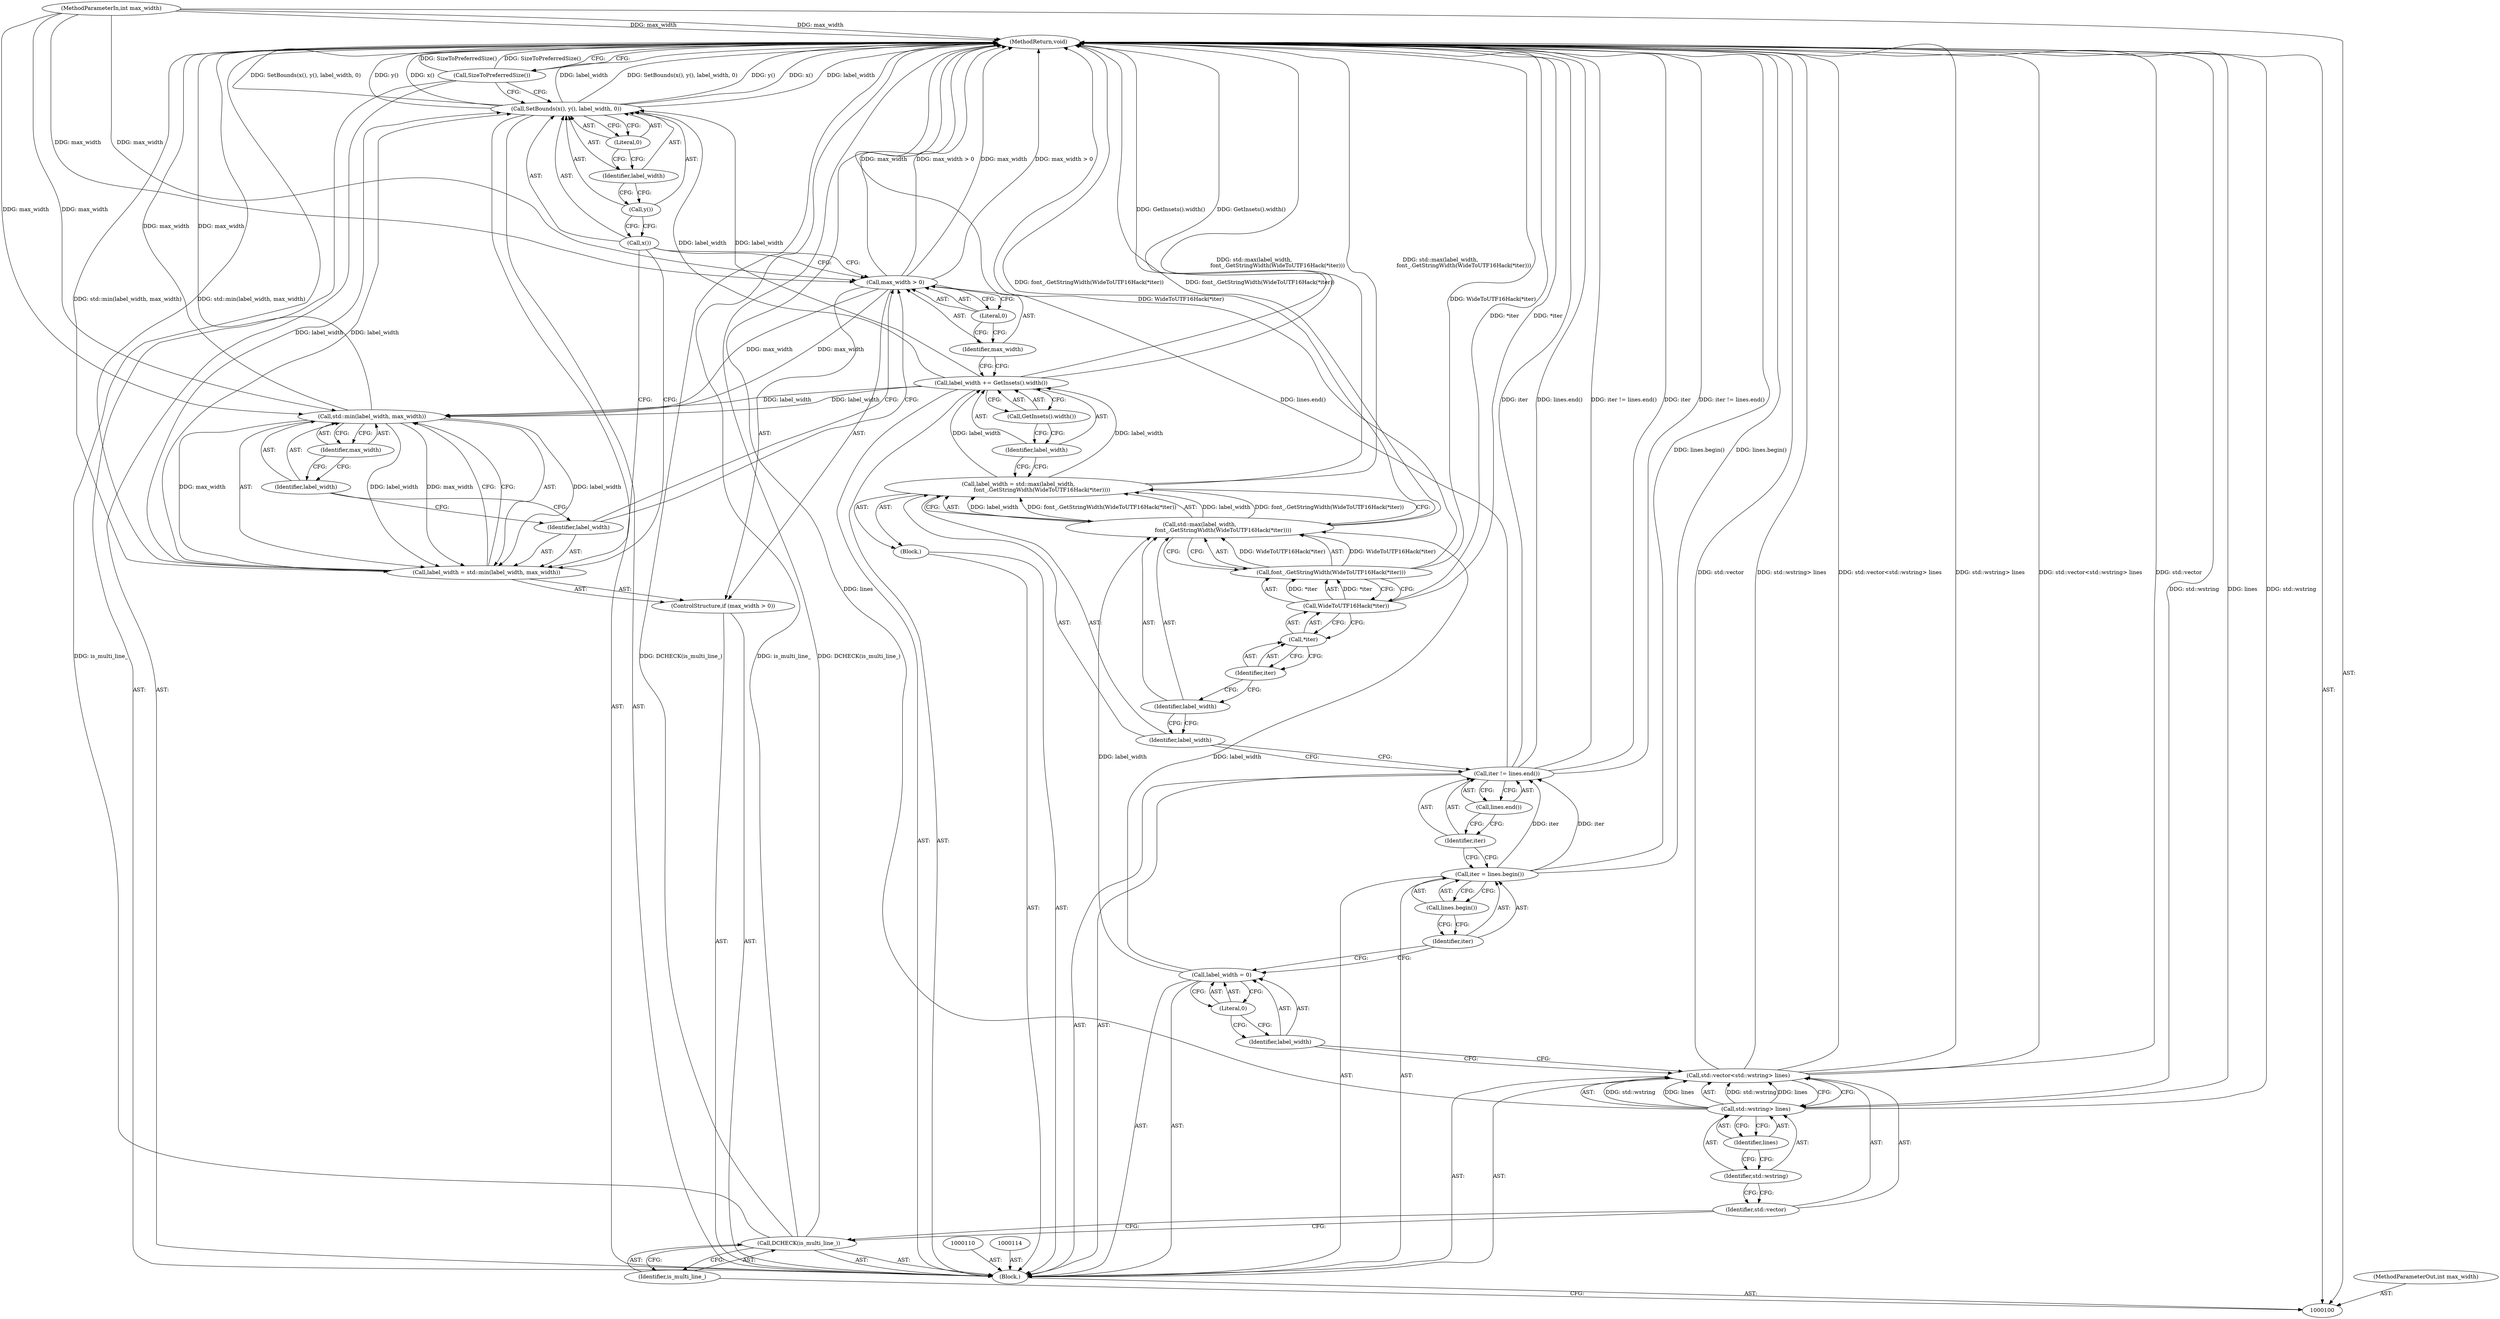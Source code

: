 digraph "1_Chrome_dabd6f450e9594a8962ef6f79447a8bfdc1c9f05_0" {
"1000148" [label="(MethodReturn,void)"];
"1000101" [label="(MethodParameterIn,int max_width)"];
"1000230" [label="(MethodParameterOut,int max_width)"];
"1000102" [label="(Block,)"];
"1000124" [label="(Call,std::max(label_width,\n                           font_.GetStringWidth(WideToUTF16Hack(*iter))))"];
"1000125" [label="(Identifier,label_width)"];
"1000122" [label="(Call,label_width = std::max(label_width,\n                           font_.GetStringWidth(WideToUTF16Hack(*iter))))"];
"1000123" [label="(Identifier,label_width)"];
"1000126" [label="(Call,font_.GetStringWidth(WideToUTF16Hack(*iter)))"];
"1000127" [label="(Call,WideToUTF16Hack(*iter))"];
"1000128" [label="(Call,*iter)"];
"1000129" [label="(Identifier,iter)"];
"1000132" [label="(Call,GetInsets().width())"];
"1000130" [label="(Call,label_width += GetInsets().width())"];
"1000131" [label="(Identifier,label_width)"];
"1000136" [label="(Literal,0)"];
"1000133" [label="(ControlStructure,if (max_width > 0))"];
"1000134" [label="(Call,max_width > 0)"];
"1000135" [label="(Identifier,max_width)"];
"1000139" [label="(Call,std::min(label_width, max_width))"];
"1000140" [label="(Identifier,label_width)"];
"1000137" [label="(Call,label_width = std::min(label_width, max_width))"];
"1000138" [label="(Identifier,label_width)"];
"1000141" [label="(Identifier,max_width)"];
"1000143" [label="(Call,x())"];
"1000144" [label="(Call,y())"];
"1000142" [label="(Call,SetBounds(x(), y(), label_width, 0))"];
"1000145" [label="(Identifier,label_width)"];
"1000146" [label="(Literal,0)"];
"1000104" [label="(Identifier,is_multi_line_)"];
"1000103" [label="(Call,DCHECK(is_multi_line_))"];
"1000147" [label="(Call,SizeToPreferredSize())"];
"1000107" [label="(Call,std::wstring> lines)"];
"1000108" [label="(Identifier,std::wstring)"];
"1000105" [label="(Call,std::vector<std::wstring> lines)"];
"1000106" [label="(Identifier,std::vector)"];
"1000109" [label="(Identifier,lines)"];
"1000113" [label="(Literal,0)"];
"1000111" [label="(Call,label_width = 0)"];
"1000112" [label="(Identifier,label_width)"];
"1000115" [label="(Call,iter = lines.begin())"];
"1000116" [label="(Identifier,iter)"];
"1000117" [label="(Call,lines.begin())"];
"1000120" [label="(Call,lines.end())"];
"1000121" [label="(Block,)"];
"1000118" [label="(Call,iter != lines.end())"];
"1000119" [label="(Identifier,iter)"];
"1000148" -> "1000100"  [label="AST: "];
"1000148" -> "1000147"  [label="CFG: "];
"1000115" -> "1000148"  [label="DDG: lines.begin()"];
"1000142" -> "1000148"  [label="DDG: SetBounds(x(), y(), label_width, 0)"];
"1000142" -> "1000148"  [label="DDG: y()"];
"1000142" -> "1000148"  [label="DDG: x()"];
"1000142" -> "1000148"  [label="DDG: label_width"];
"1000107" -> "1000148"  [label="DDG: std::wstring"];
"1000107" -> "1000148"  [label="DDG: lines"];
"1000105" -> "1000148"  [label="DDG: std::wstring> lines"];
"1000105" -> "1000148"  [label="DDG: std::vector<std::wstring> lines"];
"1000105" -> "1000148"  [label="DDG: std::vector"];
"1000103" -> "1000148"  [label="DDG: is_multi_line_"];
"1000103" -> "1000148"  [label="DDG: DCHECK(is_multi_line_)"];
"1000126" -> "1000148"  [label="DDG: WideToUTF16Hack(*iter)"];
"1000118" -> "1000148"  [label="DDG: iter != lines.end()"];
"1000118" -> "1000148"  [label="DDG: iter"];
"1000118" -> "1000148"  [label="DDG: lines.end()"];
"1000127" -> "1000148"  [label="DDG: *iter"];
"1000122" -> "1000148"  [label="DDG: std::max(label_width,\n                           font_.GetStringWidth(WideToUTF16Hack(*iter)))"];
"1000124" -> "1000148"  [label="DDG: font_.GetStringWidth(WideToUTF16Hack(*iter))"];
"1000130" -> "1000148"  [label="DDG: GetInsets().width()"];
"1000139" -> "1000148"  [label="DDG: max_width"];
"1000137" -> "1000148"  [label="DDG: std::min(label_width, max_width)"];
"1000134" -> "1000148"  [label="DDG: max_width > 0"];
"1000134" -> "1000148"  [label="DDG: max_width"];
"1000101" -> "1000148"  [label="DDG: max_width"];
"1000147" -> "1000148"  [label="DDG: SizeToPreferredSize()"];
"1000101" -> "1000100"  [label="AST: "];
"1000101" -> "1000148"  [label="DDG: max_width"];
"1000101" -> "1000134"  [label="DDG: max_width"];
"1000101" -> "1000139"  [label="DDG: max_width"];
"1000230" -> "1000100"  [label="AST: "];
"1000102" -> "1000100"  [label="AST: "];
"1000103" -> "1000102"  [label="AST: "];
"1000105" -> "1000102"  [label="AST: "];
"1000110" -> "1000102"  [label="AST: "];
"1000111" -> "1000102"  [label="AST: "];
"1000114" -> "1000102"  [label="AST: "];
"1000115" -> "1000102"  [label="AST: "];
"1000118" -> "1000102"  [label="AST: "];
"1000121" -> "1000102"  [label="AST: "];
"1000130" -> "1000102"  [label="AST: "];
"1000133" -> "1000102"  [label="AST: "];
"1000142" -> "1000102"  [label="AST: "];
"1000147" -> "1000102"  [label="AST: "];
"1000124" -> "1000122"  [label="AST: "];
"1000124" -> "1000126"  [label="CFG: "];
"1000125" -> "1000124"  [label="AST: "];
"1000126" -> "1000124"  [label="AST: "];
"1000122" -> "1000124"  [label="CFG: "];
"1000124" -> "1000148"  [label="DDG: font_.GetStringWidth(WideToUTF16Hack(*iter))"];
"1000124" -> "1000122"  [label="DDG: label_width"];
"1000124" -> "1000122"  [label="DDG: font_.GetStringWidth(WideToUTF16Hack(*iter))"];
"1000111" -> "1000124"  [label="DDG: label_width"];
"1000126" -> "1000124"  [label="DDG: WideToUTF16Hack(*iter)"];
"1000125" -> "1000124"  [label="AST: "];
"1000125" -> "1000123"  [label="CFG: "];
"1000129" -> "1000125"  [label="CFG: "];
"1000122" -> "1000121"  [label="AST: "];
"1000122" -> "1000124"  [label="CFG: "];
"1000123" -> "1000122"  [label="AST: "];
"1000124" -> "1000122"  [label="AST: "];
"1000131" -> "1000122"  [label="CFG: "];
"1000122" -> "1000148"  [label="DDG: std::max(label_width,\n                           font_.GetStringWidth(WideToUTF16Hack(*iter)))"];
"1000124" -> "1000122"  [label="DDG: label_width"];
"1000124" -> "1000122"  [label="DDG: font_.GetStringWidth(WideToUTF16Hack(*iter))"];
"1000122" -> "1000130"  [label="DDG: label_width"];
"1000123" -> "1000122"  [label="AST: "];
"1000123" -> "1000118"  [label="CFG: "];
"1000125" -> "1000123"  [label="CFG: "];
"1000126" -> "1000124"  [label="AST: "];
"1000126" -> "1000127"  [label="CFG: "];
"1000127" -> "1000126"  [label="AST: "];
"1000124" -> "1000126"  [label="CFG: "];
"1000126" -> "1000148"  [label="DDG: WideToUTF16Hack(*iter)"];
"1000126" -> "1000124"  [label="DDG: WideToUTF16Hack(*iter)"];
"1000127" -> "1000126"  [label="DDG: *iter"];
"1000127" -> "1000126"  [label="AST: "];
"1000127" -> "1000128"  [label="CFG: "];
"1000128" -> "1000127"  [label="AST: "];
"1000126" -> "1000127"  [label="CFG: "];
"1000127" -> "1000148"  [label="DDG: *iter"];
"1000127" -> "1000126"  [label="DDG: *iter"];
"1000128" -> "1000127"  [label="AST: "];
"1000128" -> "1000129"  [label="CFG: "];
"1000129" -> "1000128"  [label="AST: "];
"1000127" -> "1000128"  [label="CFG: "];
"1000129" -> "1000128"  [label="AST: "];
"1000129" -> "1000125"  [label="CFG: "];
"1000128" -> "1000129"  [label="CFG: "];
"1000132" -> "1000130"  [label="AST: "];
"1000132" -> "1000131"  [label="CFG: "];
"1000130" -> "1000132"  [label="CFG: "];
"1000130" -> "1000102"  [label="AST: "];
"1000130" -> "1000132"  [label="CFG: "];
"1000131" -> "1000130"  [label="AST: "];
"1000132" -> "1000130"  [label="AST: "];
"1000135" -> "1000130"  [label="CFG: "];
"1000130" -> "1000148"  [label="DDG: GetInsets().width()"];
"1000122" -> "1000130"  [label="DDG: label_width"];
"1000130" -> "1000139"  [label="DDG: label_width"];
"1000130" -> "1000142"  [label="DDG: label_width"];
"1000131" -> "1000130"  [label="AST: "];
"1000131" -> "1000122"  [label="CFG: "];
"1000132" -> "1000131"  [label="CFG: "];
"1000136" -> "1000134"  [label="AST: "];
"1000136" -> "1000135"  [label="CFG: "];
"1000134" -> "1000136"  [label="CFG: "];
"1000133" -> "1000102"  [label="AST: "];
"1000134" -> "1000133"  [label="AST: "];
"1000137" -> "1000133"  [label="AST: "];
"1000134" -> "1000133"  [label="AST: "];
"1000134" -> "1000136"  [label="CFG: "];
"1000135" -> "1000134"  [label="AST: "];
"1000136" -> "1000134"  [label="AST: "];
"1000138" -> "1000134"  [label="CFG: "];
"1000143" -> "1000134"  [label="CFG: "];
"1000134" -> "1000148"  [label="DDG: max_width > 0"];
"1000134" -> "1000148"  [label="DDG: max_width"];
"1000101" -> "1000134"  [label="DDG: max_width"];
"1000134" -> "1000139"  [label="DDG: max_width"];
"1000135" -> "1000134"  [label="AST: "];
"1000135" -> "1000130"  [label="CFG: "];
"1000136" -> "1000135"  [label="CFG: "];
"1000139" -> "1000137"  [label="AST: "];
"1000139" -> "1000141"  [label="CFG: "];
"1000140" -> "1000139"  [label="AST: "];
"1000141" -> "1000139"  [label="AST: "];
"1000137" -> "1000139"  [label="CFG: "];
"1000139" -> "1000148"  [label="DDG: max_width"];
"1000139" -> "1000137"  [label="DDG: label_width"];
"1000139" -> "1000137"  [label="DDG: max_width"];
"1000130" -> "1000139"  [label="DDG: label_width"];
"1000134" -> "1000139"  [label="DDG: max_width"];
"1000101" -> "1000139"  [label="DDG: max_width"];
"1000140" -> "1000139"  [label="AST: "];
"1000140" -> "1000138"  [label="CFG: "];
"1000141" -> "1000140"  [label="CFG: "];
"1000137" -> "1000133"  [label="AST: "];
"1000137" -> "1000139"  [label="CFG: "];
"1000138" -> "1000137"  [label="AST: "];
"1000139" -> "1000137"  [label="AST: "];
"1000143" -> "1000137"  [label="CFG: "];
"1000137" -> "1000148"  [label="DDG: std::min(label_width, max_width)"];
"1000139" -> "1000137"  [label="DDG: label_width"];
"1000139" -> "1000137"  [label="DDG: max_width"];
"1000137" -> "1000142"  [label="DDG: label_width"];
"1000138" -> "1000137"  [label="AST: "];
"1000138" -> "1000134"  [label="CFG: "];
"1000140" -> "1000138"  [label="CFG: "];
"1000141" -> "1000139"  [label="AST: "];
"1000141" -> "1000140"  [label="CFG: "];
"1000139" -> "1000141"  [label="CFG: "];
"1000143" -> "1000142"  [label="AST: "];
"1000143" -> "1000137"  [label="CFG: "];
"1000143" -> "1000134"  [label="CFG: "];
"1000144" -> "1000143"  [label="CFG: "];
"1000144" -> "1000142"  [label="AST: "];
"1000144" -> "1000143"  [label="CFG: "];
"1000145" -> "1000144"  [label="CFG: "];
"1000142" -> "1000102"  [label="AST: "];
"1000142" -> "1000146"  [label="CFG: "];
"1000143" -> "1000142"  [label="AST: "];
"1000144" -> "1000142"  [label="AST: "];
"1000145" -> "1000142"  [label="AST: "];
"1000146" -> "1000142"  [label="AST: "];
"1000147" -> "1000142"  [label="CFG: "];
"1000142" -> "1000148"  [label="DDG: SetBounds(x(), y(), label_width, 0)"];
"1000142" -> "1000148"  [label="DDG: y()"];
"1000142" -> "1000148"  [label="DDG: x()"];
"1000142" -> "1000148"  [label="DDG: label_width"];
"1000137" -> "1000142"  [label="DDG: label_width"];
"1000130" -> "1000142"  [label="DDG: label_width"];
"1000145" -> "1000142"  [label="AST: "];
"1000145" -> "1000144"  [label="CFG: "];
"1000146" -> "1000145"  [label="CFG: "];
"1000146" -> "1000142"  [label="AST: "];
"1000146" -> "1000145"  [label="CFG: "];
"1000142" -> "1000146"  [label="CFG: "];
"1000104" -> "1000103"  [label="AST: "];
"1000104" -> "1000100"  [label="CFG: "];
"1000103" -> "1000104"  [label="CFG: "];
"1000103" -> "1000102"  [label="AST: "];
"1000103" -> "1000104"  [label="CFG: "];
"1000104" -> "1000103"  [label="AST: "];
"1000106" -> "1000103"  [label="CFG: "];
"1000103" -> "1000148"  [label="DDG: is_multi_line_"];
"1000103" -> "1000148"  [label="DDG: DCHECK(is_multi_line_)"];
"1000147" -> "1000102"  [label="AST: "];
"1000147" -> "1000142"  [label="CFG: "];
"1000148" -> "1000147"  [label="CFG: "];
"1000147" -> "1000148"  [label="DDG: SizeToPreferredSize()"];
"1000107" -> "1000105"  [label="AST: "];
"1000107" -> "1000109"  [label="CFG: "];
"1000108" -> "1000107"  [label="AST: "];
"1000109" -> "1000107"  [label="AST: "];
"1000105" -> "1000107"  [label="CFG: "];
"1000107" -> "1000148"  [label="DDG: std::wstring"];
"1000107" -> "1000148"  [label="DDG: lines"];
"1000107" -> "1000105"  [label="DDG: std::wstring"];
"1000107" -> "1000105"  [label="DDG: lines"];
"1000108" -> "1000107"  [label="AST: "];
"1000108" -> "1000106"  [label="CFG: "];
"1000109" -> "1000108"  [label="CFG: "];
"1000105" -> "1000102"  [label="AST: "];
"1000105" -> "1000107"  [label="CFG: "];
"1000106" -> "1000105"  [label="AST: "];
"1000107" -> "1000105"  [label="AST: "];
"1000112" -> "1000105"  [label="CFG: "];
"1000105" -> "1000148"  [label="DDG: std::wstring> lines"];
"1000105" -> "1000148"  [label="DDG: std::vector<std::wstring> lines"];
"1000105" -> "1000148"  [label="DDG: std::vector"];
"1000107" -> "1000105"  [label="DDG: std::wstring"];
"1000107" -> "1000105"  [label="DDG: lines"];
"1000106" -> "1000105"  [label="AST: "];
"1000106" -> "1000103"  [label="CFG: "];
"1000108" -> "1000106"  [label="CFG: "];
"1000109" -> "1000107"  [label="AST: "];
"1000109" -> "1000108"  [label="CFG: "];
"1000107" -> "1000109"  [label="CFG: "];
"1000113" -> "1000111"  [label="AST: "];
"1000113" -> "1000112"  [label="CFG: "];
"1000111" -> "1000113"  [label="CFG: "];
"1000111" -> "1000102"  [label="AST: "];
"1000111" -> "1000113"  [label="CFG: "];
"1000112" -> "1000111"  [label="AST: "];
"1000113" -> "1000111"  [label="AST: "];
"1000116" -> "1000111"  [label="CFG: "];
"1000111" -> "1000124"  [label="DDG: label_width"];
"1000112" -> "1000111"  [label="AST: "];
"1000112" -> "1000105"  [label="CFG: "];
"1000113" -> "1000112"  [label="CFG: "];
"1000115" -> "1000102"  [label="AST: "];
"1000115" -> "1000117"  [label="CFG: "];
"1000116" -> "1000115"  [label="AST: "];
"1000117" -> "1000115"  [label="AST: "];
"1000119" -> "1000115"  [label="CFG: "];
"1000115" -> "1000148"  [label="DDG: lines.begin()"];
"1000115" -> "1000118"  [label="DDG: iter"];
"1000116" -> "1000115"  [label="AST: "];
"1000116" -> "1000111"  [label="CFG: "];
"1000117" -> "1000116"  [label="CFG: "];
"1000117" -> "1000115"  [label="AST: "];
"1000117" -> "1000116"  [label="CFG: "];
"1000115" -> "1000117"  [label="CFG: "];
"1000120" -> "1000118"  [label="AST: "];
"1000120" -> "1000119"  [label="CFG: "];
"1000118" -> "1000120"  [label="CFG: "];
"1000121" -> "1000102"  [label="AST: "];
"1000122" -> "1000121"  [label="AST: "];
"1000118" -> "1000102"  [label="AST: "];
"1000118" -> "1000120"  [label="CFG: "];
"1000119" -> "1000118"  [label="AST: "];
"1000120" -> "1000118"  [label="AST: "];
"1000123" -> "1000118"  [label="CFG: "];
"1000118" -> "1000148"  [label="DDG: iter != lines.end()"];
"1000118" -> "1000148"  [label="DDG: iter"];
"1000118" -> "1000148"  [label="DDG: lines.end()"];
"1000115" -> "1000118"  [label="DDG: iter"];
"1000119" -> "1000118"  [label="AST: "];
"1000119" -> "1000115"  [label="CFG: "];
"1000120" -> "1000119"  [label="CFG: "];
}
